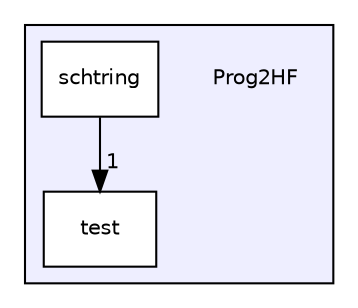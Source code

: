 digraph "C:/Users/cxl20/Documents/Visual Studio 2017/Prog2HF/Prog2HF" {
  compound=true
  node [ fontsize="10", fontname="Helvetica"];
  edge [ labelfontsize="10", labelfontname="Helvetica"];
  subgraph clusterdir_9ff55877543f9a223593c71c8b414f4c {
    graph [ bgcolor="#eeeeff", pencolor="black", label="" URL="dir_9ff55877543f9a223593c71c8b414f4c.html"];
    dir_9ff55877543f9a223593c71c8b414f4c [shape=plaintext label="Prog2HF"];
    dir_9f7cacc67401bc838221c0b421977c5f [shape=box label="schtring" color="black" fillcolor="white" style="filled" URL="dir_9f7cacc67401bc838221c0b421977c5f.html"];
    dir_55ae87d34cc9663908cd2d54da78980b [shape=box label="test" color="black" fillcolor="white" style="filled" URL="dir_55ae87d34cc9663908cd2d54da78980b.html"];
  }
  dir_9f7cacc67401bc838221c0b421977c5f->dir_55ae87d34cc9663908cd2d54da78980b [headlabel="1", labeldistance=1.5 headhref="dir_000001_000002.html"];
}
